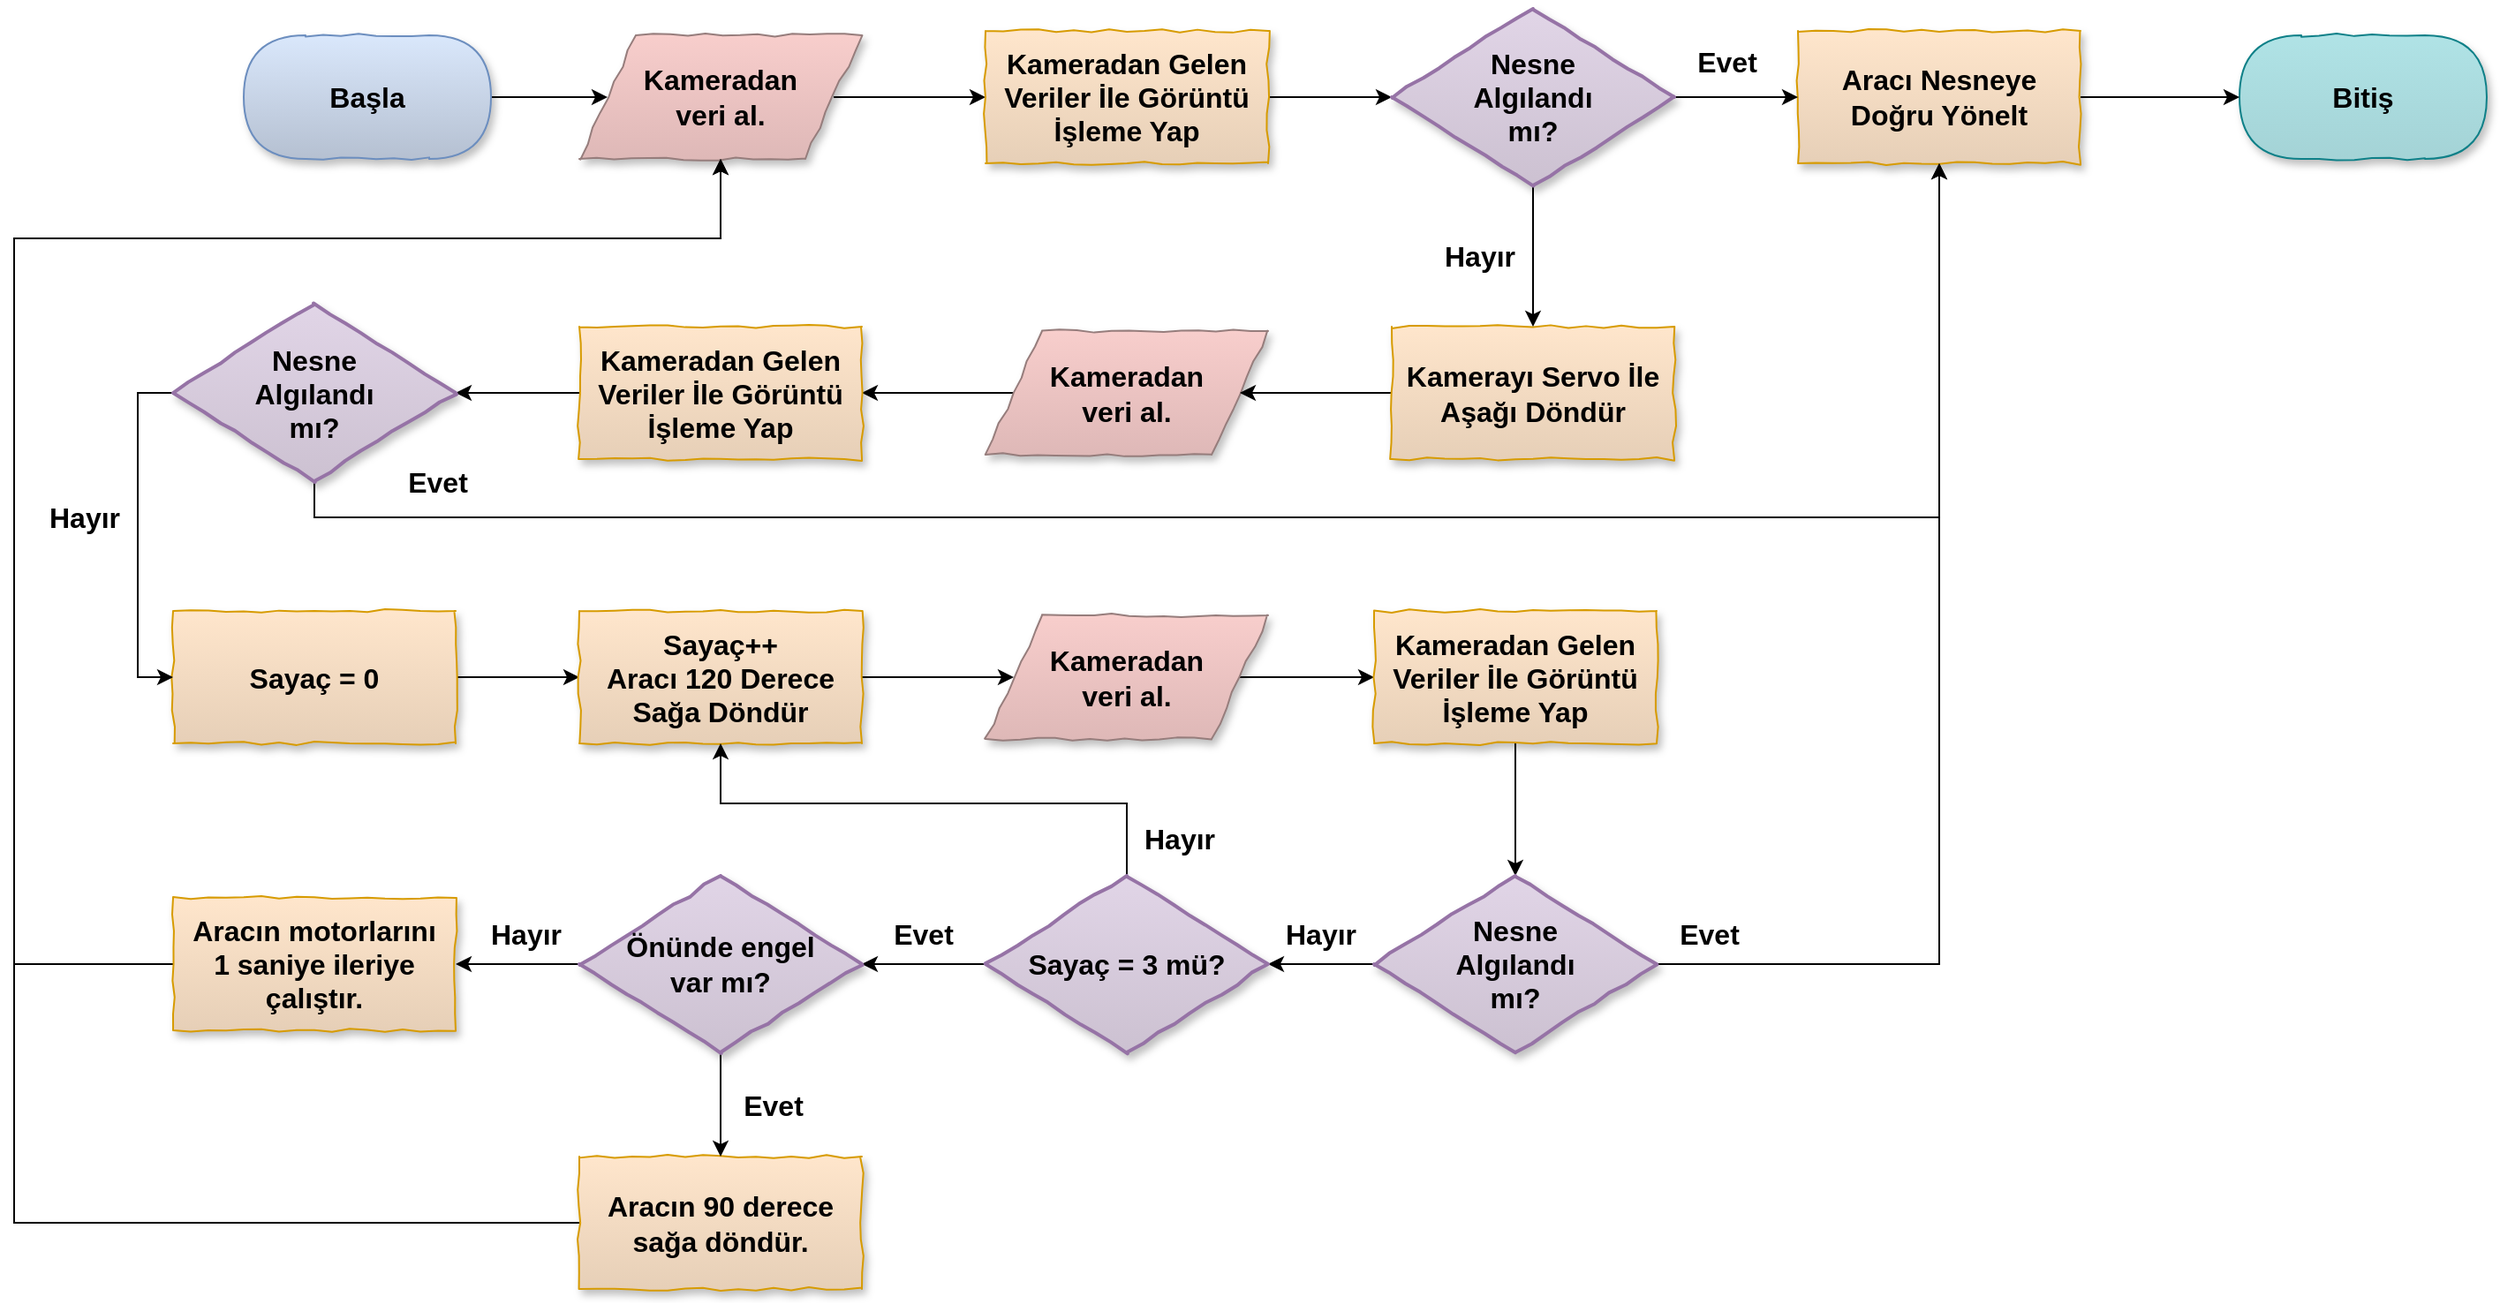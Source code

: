 <mxfile version="10.6.3" type="device"><diagram id="Uy5ES-s6VBQ4ckMdLq_n" name="Page-1"><mxGraphModel dx="2475" dy="992" grid="1" gridSize="10" guides="1" tooltips="1" connect="1" arrows="1" fold="1" page="1" pageScale="1" pageWidth="827" pageHeight="1169" math="0" shadow="0"><root><mxCell id="0"/><mxCell id="1" parent="0"/><mxCell id="cTljVmDtYRBfYsd0C6MN-5" style="edgeStyle=orthogonalEdgeStyle;rounded=0;orthogonalLoop=1;jettySize=auto;html=1;exitX=1;exitY=0.5;exitDx=0;exitDy=0;entryX=0;entryY=0.5;entryDx=0;entryDy=0;" edge="1" parent="1" source="cTljVmDtYRBfYsd0C6MN-1" target="cTljVmDtYRBfYsd0C6MN-4"><mxGeometry relative="1" as="geometry"/></mxCell><mxCell id="cTljVmDtYRBfYsd0C6MN-1" value="&lt;b&gt;&lt;font style=&quot;font-size: 16px&quot;&gt;Başla&lt;/font&gt;&lt;/b&gt;" style="rounded=1;whiteSpace=wrap;html=1;arcSize=50;fillColor=#dae8fc;strokeColor=#6c8ebf;gradientColor=#B5C0D1;shadow=1;comic=1;" vertex="1" parent="1"><mxGeometry x="20" y="75" width="140" height="70" as="geometry"/></mxCell><mxCell id="cTljVmDtYRBfYsd0C6MN-71" value="&lt;b&gt;&lt;font style=&quot;font-size: 16px&quot;&gt;Bitiş&lt;/font&gt;&lt;/b&gt;" style="rounded=1;whiteSpace=wrap;html=1;arcSize=50;fillColor=#B0E3E6;strokeColor=#0e8088;shadow=1;comic=1;gradientColor=#A4D3D6;" vertex="1" parent="1"><mxGeometry x="1150" y="75" width="140" height="70" as="geometry"/></mxCell><mxCell id="cTljVmDtYRBfYsd0C6MN-7" style="edgeStyle=orthogonalEdgeStyle;rounded=0;orthogonalLoop=1;jettySize=auto;html=1;exitX=1;exitY=0.5;exitDx=0;exitDy=0;entryX=0;entryY=0.5;entryDx=0;entryDy=0;" edge="1" parent="1" source="cTljVmDtYRBfYsd0C6MN-4" target="cTljVmDtYRBfYsd0C6MN-6"><mxGeometry relative="1" as="geometry"/></mxCell><mxCell id="cTljVmDtYRBfYsd0C6MN-4" value="&lt;font style=&quot;font-size: 16px&quot;&gt;&lt;b&gt;Kameradan &lt;br&gt;veri al.&lt;/b&gt;&lt;/font&gt;" style="shape=parallelogram;perimeter=parallelogramPerimeter;whiteSpace=wrap;html=1;fillColor=#f8cecc;strokeColor=#967D7C;gradientColor=#DEB8B7;shadow=1;comic=1;" vertex="1" parent="1"><mxGeometry x="210" y="75" width="160" height="70" as="geometry"/></mxCell><mxCell id="cTljVmDtYRBfYsd0C6MN-22" style="edgeStyle=orthogonalEdgeStyle;rounded=0;orthogonalLoop=1;jettySize=auto;html=1;exitX=0;exitY=0.5;exitDx=0;exitDy=0;entryX=1;entryY=0.5;entryDx=0;entryDy=0;" edge="1" parent="1" source="cTljVmDtYRBfYsd0C6MN-17" target="cTljVmDtYRBfYsd0C6MN-20"><mxGeometry relative="1" as="geometry"/></mxCell><mxCell id="cTljVmDtYRBfYsd0C6MN-17" value="&lt;font style=&quot;font-size: 16px&quot;&gt;&lt;b&gt;Kameradan &lt;br&gt;veri al.&lt;/b&gt;&lt;/font&gt;" style="shape=parallelogram;perimeter=parallelogramPerimeter;whiteSpace=wrap;html=1;fillColor=#f8cecc;strokeColor=#967D7C;gradientColor=#DEB8B7;shadow=1;comic=1;" vertex="1" parent="1"><mxGeometry x="440" y="242.5" width="160" height="70" as="geometry"/></mxCell><mxCell id="cTljVmDtYRBfYsd0C6MN-44" style="edgeStyle=orthogonalEdgeStyle;rounded=0;orthogonalLoop=1;jettySize=auto;html=1;exitX=1;exitY=0.5;exitDx=0;exitDy=0;" edge="1" parent="1" source="cTljVmDtYRBfYsd0C6MN-39" target="cTljVmDtYRBfYsd0C6MN-42"><mxGeometry relative="1" as="geometry"/></mxCell><mxCell id="cTljVmDtYRBfYsd0C6MN-39" value="&lt;font style=&quot;font-size: 16px&quot;&gt;&lt;b&gt;Kameradan &lt;br&gt;veri al.&lt;/b&gt;&lt;/font&gt;" style="shape=parallelogram;perimeter=parallelogramPerimeter;whiteSpace=wrap;html=1;fillColor=#f8cecc;strokeColor=#967D7C;gradientColor=#DEB8B7;shadow=1;comic=1;" vertex="1" parent="1"><mxGeometry x="440" y="403.5" width="160" height="70" as="geometry"/></mxCell><mxCell id="cTljVmDtYRBfYsd0C6MN-9" style="edgeStyle=orthogonalEdgeStyle;rounded=0;orthogonalLoop=1;jettySize=auto;html=1;exitX=1;exitY=0.5;exitDx=0;exitDy=0;entryX=0;entryY=0.5;entryDx=0;entryDy=0;entryPerimeter=0;" edge="1" parent="1" source="cTljVmDtYRBfYsd0C6MN-6" target="cTljVmDtYRBfYsd0C6MN-8"><mxGeometry relative="1" as="geometry"/></mxCell><mxCell id="cTljVmDtYRBfYsd0C6MN-6" value="&lt;b&gt;&lt;font style=&quot;font-size: 16px&quot;&gt;Kameradan Gelen Veriler İle Görüntü İşleme Yap&lt;/font&gt;&lt;/b&gt;" style="rounded=0;whiteSpace=wrap;html=1;fillColor=#ffe6cc;strokeColor=#d79b00;shadow=1;comic=1;gradientColor=#E6CFB7;" vertex="1" parent="1"><mxGeometry x="440" y="72.5" width="160" height="75" as="geometry"/></mxCell><mxCell id="cTljVmDtYRBfYsd0C6MN-29" style="edgeStyle=orthogonalEdgeStyle;rounded=0;orthogonalLoop=1;jettySize=auto;html=1;exitX=0;exitY=0.5;exitDx=0;exitDy=0;" edge="1" parent="1" source="cTljVmDtYRBfYsd0C6MN-20" target="cTljVmDtYRBfYsd0C6MN-27"><mxGeometry relative="1" as="geometry"/></mxCell><mxCell id="cTljVmDtYRBfYsd0C6MN-20" value="&lt;b&gt;&lt;font style=&quot;font-size: 16px&quot;&gt;Kameradan Gelen Veriler İle Görüntü İşleme Yap&lt;/font&gt;&lt;/b&gt;" style="rounded=0;whiteSpace=wrap;html=1;fillColor=#ffe6cc;strokeColor=#d79b00;shadow=1;comic=1;gradientColor=#E6CFB7;" vertex="1" parent="1"><mxGeometry x="210" y="240" width="160" height="75" as="geometry"/></mxCell><mxCell id="cTljVmDtYRBfYsd0C6MN-47" style="edgeStyle=orthogonalEdgeStyle;rounded=0;orthogonalLoop=1;jettySize=auto;html=1;exitX=0.5;exitY=1;exitDx=0;exitDy=0;entryX=0.5;entryY=0;entryDx=0;entryDy=0;entryPerimeter=0;" edge="1" parent="1" source="cTljVmDtYRBfYsd0C6MN-42" target="cTljVmDtYRBfYsd0C6MN-45"><mxGeometry relative="1" as="geometry"/></mxCell><mxCell id="cTljVmDtYRBfYsd0C6MN-42" value="&lt;b&gt;&lt;font style=&quot;font-size: 16px&quot;&gt;Kameradan Gelen Veriler İle Görüntü İşleme Yap&lt;/font&gt;&lt;/b&gt;" style="rounded=0;whiteSpace=wrap;html=1;fillColor=#ffe6cc;strokeColor=#d79b00;shadow=1;comic=1;gradientColor=#E6CFB7;" vertex="1" parent="1"><mxGeometry x="660" y="401" width="160" height="75" as="geometry"/></mxCell><mxCell id="cTljVmDtYRBfYsd0C6MN-38" value="" style="edgeStyle=orthogonalEdgeStyle;rounded=0;orthogonalLoop=1;jettySize=auto;html=1;" edge="1" parent="1" source="cTljVmDtYRBfYsd0C6MN-32" target="cTljVmDtYRBfYsd0C6MN-37"><mxGeometry relative="1" as="geometry"/></mxCell><mxCell id="cTljVmDtYRBfYsd0C6MN-32" value="&lt;b&gt;&lt;font style=&quot;font-size: 16px&quot;&gt;Sayaç = 0&lt;/font&gt;&lt;/b&gt;" style="rounded=0;whiteSpace=wrap;html=1;fillColor=#ffe6cc;strokeColor=#d79b00;shadow=1;comic=1;gradientColor=#E6CFB7;" vertex="1" parent="1"><mxGeometry x="-20" y="401" width="160" height="75" as="geometry"/></mxCell><mxCell id="cTljVmDtYRBfYsd0C6MN-41" style="edgeStyle=orthogonalEdgeStyle;rounded=0;orthogonalLoop=1;jettySize=auto;html=1;exitX=1;exitY=0.5;exitDx=0;exitDy=0;" edge="1" parent="1" source="cTljVmDtYRBfYsd0C6MN-37" target="cTljVmDtYRBfYsd0C6MN-39"><mxGeometry relative="1" as="geometry"/></mxCell><mxCell id="cTljVmDtYRBfYsd0C6MN-37" value="&lt;b&gt;&lt;font style=&quot;font-size: 16px&quot;&gt;Sayaç++&lt;br&gt;Aracı 120 Derece Sağa Döndür&lt;br&gt;&lt;/font&gt;&lt;/b&gt;" style="rounded=0;whiteSpace=wrap;html=1;fillColor=#ffe6cc;strokeColor=#d79b00;shadow=1;comic=1;gradientColor=#E6CFB7;" vertex="1" parent="1"><mxGeometry x="210" y="401" width="160" height="75" as="geometry"/></mxCell><mxCell id="cTljVmDtYRBfYsd0C6MN-63" style="edgeStyle=orthogonalEdgeStyle;rounded=0;orthogonalLoop=1;jettySize=auto;html=1;exitX=0;exitY=0.5;exitDx=0;exitDy=0;entryX=0.5;entryY=1;entryDx=0;entryDy=0;" edge="1" parent="1" source="cTljVmDtYRBfYsd0C6MN-59" target="cTljVmDtYRBfYsd0C6MN-4"><mxGeometry relative="1" as="geometry"><mxPoint x="290" y="75" as="targetPoint"/><Array as="points"><mxPoint x="-110" y="601"/><mxPoint x="-110" y="190"/><mxPoint x="290" y="190"/></Array></mxGeometry></mxCell><mxCell id="cTljVmDtYRBfYsd0C6MN-59" value="&lt;b&gt;&lt;font style=&quot;font-size: 16px&quot;&gt;Aracın motorlarını&lt;br&gt;1 saniye ileriye çalıştır.&lt;br&gt;&lt;/font&gt;&lt;/b&gt;" style="rounded=0;whiteSpace=wrap;html=1;fillColor=#ffe6cc;strokeColor=#d79b00;shadow=1;comic=1;gradientColor=#E6CFB7;" vertex="1" parent="1"><mxGeometry x="-20" y="563.5" width="160" height="75" as="geometry"/></mxCell><mxCell id="cTljVmDtYRBfYsd0C6MN-68" style="edgeStyle=orthogonalEdgeStyle;rounded=0;orthogonalLoop=1;jettySize=auto;html=1;exitX=0;exitY=0.5;exitDx=0;exitDy=0;entryX=0.5;entryY=1;entryDx=0;entryDy=0;" edge="1" parent="1" source="cTljVmDtYRBfYsd0C6MN-64" target="cTljVmDtYRBfYsd0C6MN-4"><mxGeometry relative="1" as="geometry"><mxPoint x="-110" y="600" as="targetPoint"/><Array as="points"><mxPoint x="-110" y="748"/><mxPoint x="-110" y="190"/><mxPoint x="290" y="190"/></Array></mxGeometry></mxCell><mxCell id="cTljVmDtYRBfYsd0C6MN-64" value="&lt;b&gt;&lt;font style=&quot;font-size: 16px&quot;&gt;Aracın 90 derece sağa döndür.&lt;br&gt;&lt;/font&gt;&lt;/b&gt;" style="rounded=0;whiteSpace=wrap;html=1;fillColor=#ffe6cc;strokeColor=#d79b00;shadow=1;comic=1;gradientColor=#E6CFB7;" vertex="1" parent="1"><mxGeometry x="210" y="710" width="160" height="75" as="geometry"/></mxCell><mxCell id="cTljVmDtYRBfYsd0C6MN-19" style="edgeStyle=orthogonalEdgeStyle;rounded=0;orthogonalLoop=1;jettySize=auto;html=1;exitX=0;exitY=0.5;exitDx=0;exitDy=0;entryX=1;entryY=0.5;entryDx=0;entryDy=0;" edge="1" parent="1" source="cTljVmDtYRBfYsd0C6MN-14" target="cTljVmDtYRBfYsd0C6MN-17"><mxGeometry relative="1" as="geometry"/></mxCell><mxCell id="cTljVmDtYRBfYsd0C6MN-14" value="&lt;b&gt;&lt;font style=&quot;font-size: 16px&quot;&gt;Kamerayı Servo İle Aşağı Döndür&lt;/font&gt;&lt;/b&gt;" style="rounded=0;whiteSpace=wrap;html=1;fillColor=#ffe6cc;strokeColor=#d79b00;shadow=1;comic=1;gradientColor=#E6CFB7;" vertex="1" parent="1"><mxGeometry x="670" y="240" width="160" height="75" as="geometry"/></mxCell><mxCell id="cTljVmDtYRBfYsd0C6MN-73" style="edgeStyle=orthogonalEdgeStyle;rounded=0;orthogonalLoop=1;jettySize=auto;html=1;exitX=1;exitY=0.5;exitDx=0;exitDy=0;" edge="1" parent="1" source="cTljVmDtYRBfYsd0C6MN-23" target="cTljVmDtYRBfYsd0C6MN-71"><mxGeometry relative="1" as="geometry"/></mxCell><mxCell id="cTljVmDtYRBfYsd0C6MN-23" value="&lt;b&gt;&lt;font style=&quot;font-size: 16px&quot;&gt;Aracı Nesneye Doğru Yönelt&lt;/font&gt;&lt;/b&gt;" style="rounded=0;whiteSpace=wrap;html=1;fillColor=#ffe6cc;strokeColor=#d79b00;shadow=1;comic=1;gradientColor=#E6CFB7;" vertex="1" parent="1"><mxGeometry x="900" y="72.5" width="160" height="75" as="geometry"/></mxCell><mxCell id="cTljVmDtYRBfYsd0C6MN-12" style="edgeStyle=orthogonalEdgeStyle;rounded=0;orthogonalLoop=1;jettySize=auto;html=1;exitX=0.5;exitY=1;exitDx=0;exitDy=0;exitPerimeter=0;entryX=0.5;entryY=0;entryDx=0;entryDy=0;" edge="1" parent="1" source="cTljVmDtYRBfYsd0C6MN-8" target="cTljVmDtYRBfYsd0C6MN-14"><mxGeometry relative="1" as="geometry"><mxPoint x="750" y="240" as="targetPoint"/></mxGeometry></mxCell><mxCell id="cTljVmDtYRBfYsd0C6MN-25" style="edgeStyle=orthogonalEdgeStyle;rounded=0;orthogonalLoop=1;jettySize=auto;html=1;exitX=1;exitY=0.5;exitDx=0;exitDy=0;exitPerimeter=0;" edge="1" parent="1" source="cTljVmDtYRBfYsd0C6MN-8" target="cTljVmDtYRBfYsd0C6MN-23"><mxGeometry relative="1" as="geometry"/></mxCell><mxCell id="cTljVmDtYRBfYsd0C6MN-8" value="&lt;b&gt;&lt;font style=&quot;font-size: 16px&quot;&gt;Nesne &lt;br&gt;Algılandı &lt;br&gt;mı?&lt;/font&gt;&lt;/b&gt;" style="strokeWidth=2;html=1;shape=mxgraph.flowchart.decision;whiteSpace=wrap;rounded=0;shadow=1;comic=1;fillColor=#E1D5E7;strokeColor=#9673a6;gradientColor=#CCC1D1;" vertex="1" parent="1"><mxGeometry x="670" y="60" width="160" height="100" as="geometry"/></mxCell><mxCell id="cTljVmDtYRBfYsd0C6MN-49" value="" style="edgeStyle=orthogonalEdgeStyle;rounded=0;orthogonalLoop=1;jettySize=auto;html=1;" edge="1" parent="1" source="cTljVmDtYRBfYsd0C6MN-45" target="cTljVmDtYRBfYsd0C6MN-48"><mxGeometry relative="1" as="geometry"/></mxCell><mxCell id="cTljVmDtYRBfYsd0C6MN-69" style="edgeStyle=orthogonalEdgeStyle;rounded=0;orthogonalLoop=1;jettySize=auto;html=1;exitX=1;exitY=0.5;exitDx=0;exitDy=0;exitPerimeter=0;" edge="1" parent="1" source="cTljVmDtYRBfYsd0C6MN-45" target="cTljVmDtYRBfYsd0C6MN-23"><mxGeometry relative="1" as="geometry"><mxPoint x="980" y="350" as="targetPoint"/></mxGeometry></mxCell><mxCell id="cTljVmDtYRBfYsd0C6MN-45" value="&lt;b&gt;&lt;font style=&quot;font-size: 16px&quot;&gt;Nesne &lt;br&gt;Algılandı &lt;br&gt;mı?&lt;/font&gt;&lt;/b&gt;" style="strokeWidth=2;html=1;shape=mxgraph.flowchart.decision;whiteSpace=wrap;rounded=0;shadow=1;comic=1;fillColor=#E1D5E7;strokeColor=#9673a6;gradientColor=#CCC1D1;" vertex="1" parent="1"><mxGeometry x="660" y="551" width="160" height="100" as="geometry"/></mxCell><mxCell id="cTljVmDtYRBfYsd0C6MN-50" style="edgeStyle=orthogonalEdgeStyle;rounded=0;orthogonalLoop=1;jettySize=auto;html=1;exitX=0.5;exitY=0;exitDx=0;exitDy=0;exitPerimeter=0;" edge="1" parent="1" source="cTljVmDtYRBfYsd0C6MN-48" target="cTljVmDtYRBfYsd0C6MN-37"><mxGeometry relative="1" as="geometry"><mxPoint x="490" y="520" as="sourcePoint"/><Array as="points"><mxPoint x="520" y="510"/><mxPoint x="290" y="510"/></Array></mxGeometry></mxCell><mxCell id="cTljVmDtYRBfYsd0C6MN-56" value="" style="edgeStyle=orthogonalEdgeStyle;rounded=0;orthogonalLoop=1;jettySize=auto;html=1;" edge="1" parent="1" source="cTljVmDtYRBfYsd0C6MN-48" target="cTljVmDtYRBfYsd0C6MN-55"><mxGeometry relative="1" as="geometry"/></mxCell><mxCell id="cTljVmDtYRBfYsd0C6MN-48" value="&lt;span style=&quot;font-size: 16px&quot;&gt;&lt;b&gt;Sayaç = 3 mü?&lt;/b&gt;&lt;/span&gt;&lt;br&gt;" style="strokeWidth=2;html=1;shape=mxgraph.flowchart.decision;whiteSpace=wrap;rounded=0;shadow=1;comic=1;fillColor=#E1D5E7;strokeColor=#9673a6;gradientColor=#CCC1D1;" vertex="1" parent="1"><mxGeometry x="440" y="551" width="160" height="100" as="geometry"/></mxCell><mxCell id="cTljVmDtYRBfYsd0C6MN-61" style="edgeStyle=orthogonalEdgeStyle;rounded=0;orthogonalLoop=1;jettySize=auto;html=1;exitX=0;exitY=0.5;exitDx=0;exitDy=0;exitPerimeter=0;" edge="1" parent="1" source="cTljVmDtYRBfYsd0C6MN-55" target="cTljVmDtYRBfYsd0C6MN-59"><mxGeometry relative="1" as="geometry"/></mxCell><mxCell id="cTljVmDtYRBfYsd0C6MN-66" style="edgeStyle=orthogonalEdgeStyle;rounded=0;orthogonalLoop=1;jettySize=auto;html=1;exitX=0.5;exitY=1;exitDx=0;exitDy=0;exitPerimeter=0;" edge="1" parent="1" source="cTljVmDtYRBfYsd0C6MN-55" target="cTljVmDtYRBfYsd0C6MN-64"><mxGeometry relative="1" as="geometry"/></mxCell><mxCell id="cTljVmDtYRBfYsd0C6MN-55" value="&lt;span style=&quot;font-size: 16px&quot;&gt;&lt;b&gt;Önünde engel &lt;br&gt;var mı?&lt;/b&gt;&lt;/span&gt;&lt;br&gt;" style="strokeWidth=2;html=1;shape=mxgraph.flowchart.decision;whiteSpace=wrap;rounded=0;shadow=1;comic=1;fillColor=#E1D5E7;strokeColor=#9673a6;gradientColor=#CCC1D1;" vertex="1" parent="1"><mxGeometry x="210" y="551" width="160" height="100" as="geometry"/></mxCell><mxCell id="cTljVmDtYRBfYsd0C6MN-30" style="edgeStyle=orthogonalEdgeStyle;rounded=0;orthogonalLoop=1;jettySize=auto;html=1;exitX=0.5;exitY=1;exitDx=0;exitDy=0;exitPerimeter=0;entryX=0.5;entryY=1;entryDx=0;entryDy=0;" edge="1" parent="1" source="cTljVmDtYRBfYsd0C6MN-27" target="cTljVmDtYRBfYsd0C6MN-23"><mxGeometry relative="1" as="geometry"><Array as="points"><mxPoint x="60" y="348"/><mxPoint x="980" y="348"/></Array></mxGeometry></mxCell><mxCell id="cTljVmDtYRBfYsd0C6MN-34" style="edgeStyle=orthogonalEdgeStyle;rounded=0;orthogonalLoop=1;jettySize=auto;html=1;exitX=0;exitY=0.5;exitDx=0;exitDy=0;exitPerimeter=0;entryX=0;entryY=0.5;entryDx=0;entryDy=0;" edge="1" parent="1" source="cTljVmDtYRBfYsd0C6MN-27" target="cTljVmDtYRBfYsd0C6MN-32"><mxGeometry relative="1" as="geometry"/></mxCell><mxCell id="cTljVmDtYRBfYsd0C6MN-27" value="&lt;b&gt;&lt;font style=&quot;font-size: 16px&quot;&gt;Nesne &lt;br&gt;Algılandı &lt;br&gt;mı?&lt;/font&gt;&lt;/b&gt;" style="strokeWidth=2;html=1;shape=mxgraph.flowchart.decision;whiteSpace=wrap;rounded=0;shadow=1;comic=1;fillColor=#E1D5E7;strokeColor=#9673a6;gradientColor=#CCC1D1;" vertex="1" parent="1"><mxGeometry x="-20" y="227.5" width="160" height="100" as="geometry"/></mxCell><mxCell id="cTljVmDtYRBfYsd0C6MN-13" value="&lt;b&gt;&lt;font style=&quot;font-size: 16px&quot;&gt;Hayır&lt;/font&gt;&lt;/b&gt;" style="text;html=1;strokeColor=none;fillColor=none;align=center;verticalAlign=middle;whiteSpace=wrap;rounded=0;shadow=1;comic=1;" vertex="1" parent="1"><mxGeometry x="700" y="190" width="40" height="20" as="geometry"/></mxCell><mxCell id="cTljVmDtYRBfYsd0C6MN-26" value="&lt;b&gt;&lt;font style=&quot;font-size: 16px&quot;&gt;Evet&lt;br&gt;&lt;/font&gt;&lt;/b&gt;" style="text;html=1;strokeColor=none;fillColor=none;align=center;verticalAlign=middle;whiteSpace=wrap;rounded=0;shadow=1;comic=1;" vertex="1" parent="1"><mxGeometry x="840" y="80" width="40" height="20" as="geometry"/></mxCell><mxCell id="cTljVmDtYRBfYsd0C6MN-31" value="&lt;b&gt;&lt;font style=&quot;font-size: 16px&quot;&gt;Evet&lt;br&gt;&lt;/font&gt;&lt;/b&gt;" style="text;html=1;strokeColor=none;fillColor=none;align=center;verticalAlign=middle;whiteSpace=wrap;rounded=0;shadow=1;comic=1;" vertex="1" parent="1"><mxGeometry x="110" y="317.5" width="40" height="20" as="geometry"/></mxCell><mxCell id="cTljVmDtYRBfYsd0C6MN-35" value="&lt;b&gt;&lt;font style=&quot;font-size: 16px&quot;&gt;Hayır&lt;/font&gt;&lt;/b&gt;" style="text;html=1;strokeColor=none;fillColor=none;align=center;verticalAlign=middle;whiteSpace=wrap;rounded=0;shadow=1;comic=1;" vertex="1" parent="1"><mxGeometry x="-90" y="337.5" width="40" height="20" as="geometry"/></mxCell><mxCell id="cTljVmDtYRBfYsd0C6MN-51" value="&lt;b&gt;&lt;font style=&quot;font-size: 16px&quot;&gt;Hayır&lt;/font&gt;&lt;/b&gt;" style="text;html=1;strokeColor=none;fillColor=none;align=center;verticalAlign=middle;whiteSpace=wrap;rounded=0;shadow=1;comic=1;" vertex="1" parent="1"><mxGeometry x="530" y="520" width="40" height="20" as="geometry"/></mxCell><mxCell id="cTljVmDtYRBfYsd0C6MN-57" value="&lt;b&gt;&lt;font style=&quot;font-size: 16px&quot;&gt;Evet&lt;br&gt;&lt;/font&gt;&lt;/b&gt;" style="text;html=1;strokeColor=none;fillColor=none;align=center;verticalAlign=middle;whiteSpace=wrap;rounded=0;shadow=1;comic=1;" vertex="1" parent="1"><mxGeometry x="385" y="574" width="40" height="20" as="geometry"/></mxCell><mxCell id="cTljVmDtYRBfYsd0C6MN-58" value="&lt;b&gt;&lt;font style=&quot;font-size: 16px&quot;&gt;Hayır&lt;/font&gt;&lt;/b&gt;" style="text;html=1;strokeColor=none;fillColor=none;align=center;verticalAlign=middle;whiteSpace=wrap;rounded=0;shadow=1;comic=1;" vertex="1" parent="1"><mxGeometry x="610" y="574" width="40" height="20" as="geometry"/></mxCell><mxCell id="cTljVmDtYRBfYsd0C6MN-62" value="&lt;b&gt;&lt;font style=&quot;font-size: 16px&quot;&gt;Hayır&lt;/font&gt;&lt;/b&gt;" style="text;html=1;strokeColor=none;fillColor=none;align=center;verticalAlign=middle;whiteSpace=wrap;rounded=0;shadow=1;comic=1;" vertex="1" parent="1"><mxGeometry x="160" y="574" width="40" height="20" as="geometry"/></mxCell><mxCell id="cTljVmDtYRBfYsd0C6MN-67" value="&lt;b&gt;&lt;font style=&quot;font-size: 16px&quot;&gt;Evet&lt;br&gt;&lt;/font&gt;&lt;/b&gt;" style="text;html=1;strokeColor=none;fillColor=none;align=center;verticalAlign=middle;whiteSpace=wrap;rounded=0;shadow=1;comic=1;" vertex="1" parent="1"><mxGeometry x="300" y="670.5" width="40" height="20" as="geometry"/></mxCell><mxCell id="cTljVmDtYRBfYsd0C6MN-70" value="&lt;b&gt;&lt;font style=&quot;font-size: 16px&quot;&gt;Evet&lt;br&gt;&lt;/font&gt;&lt;/b&gt;" style="text;html=1;strokeColor=none;fillColor=none;align=center;verticalAlign=middle;whiteSpace=wrap;rounded=0;shadow=1;comic=1;" vertex="1" parent="1"><mxGeometry x="830" y="574" width="40" height="20" as="geometry"/></mxCell></root></mxGraphModel></diagram></mxfile>